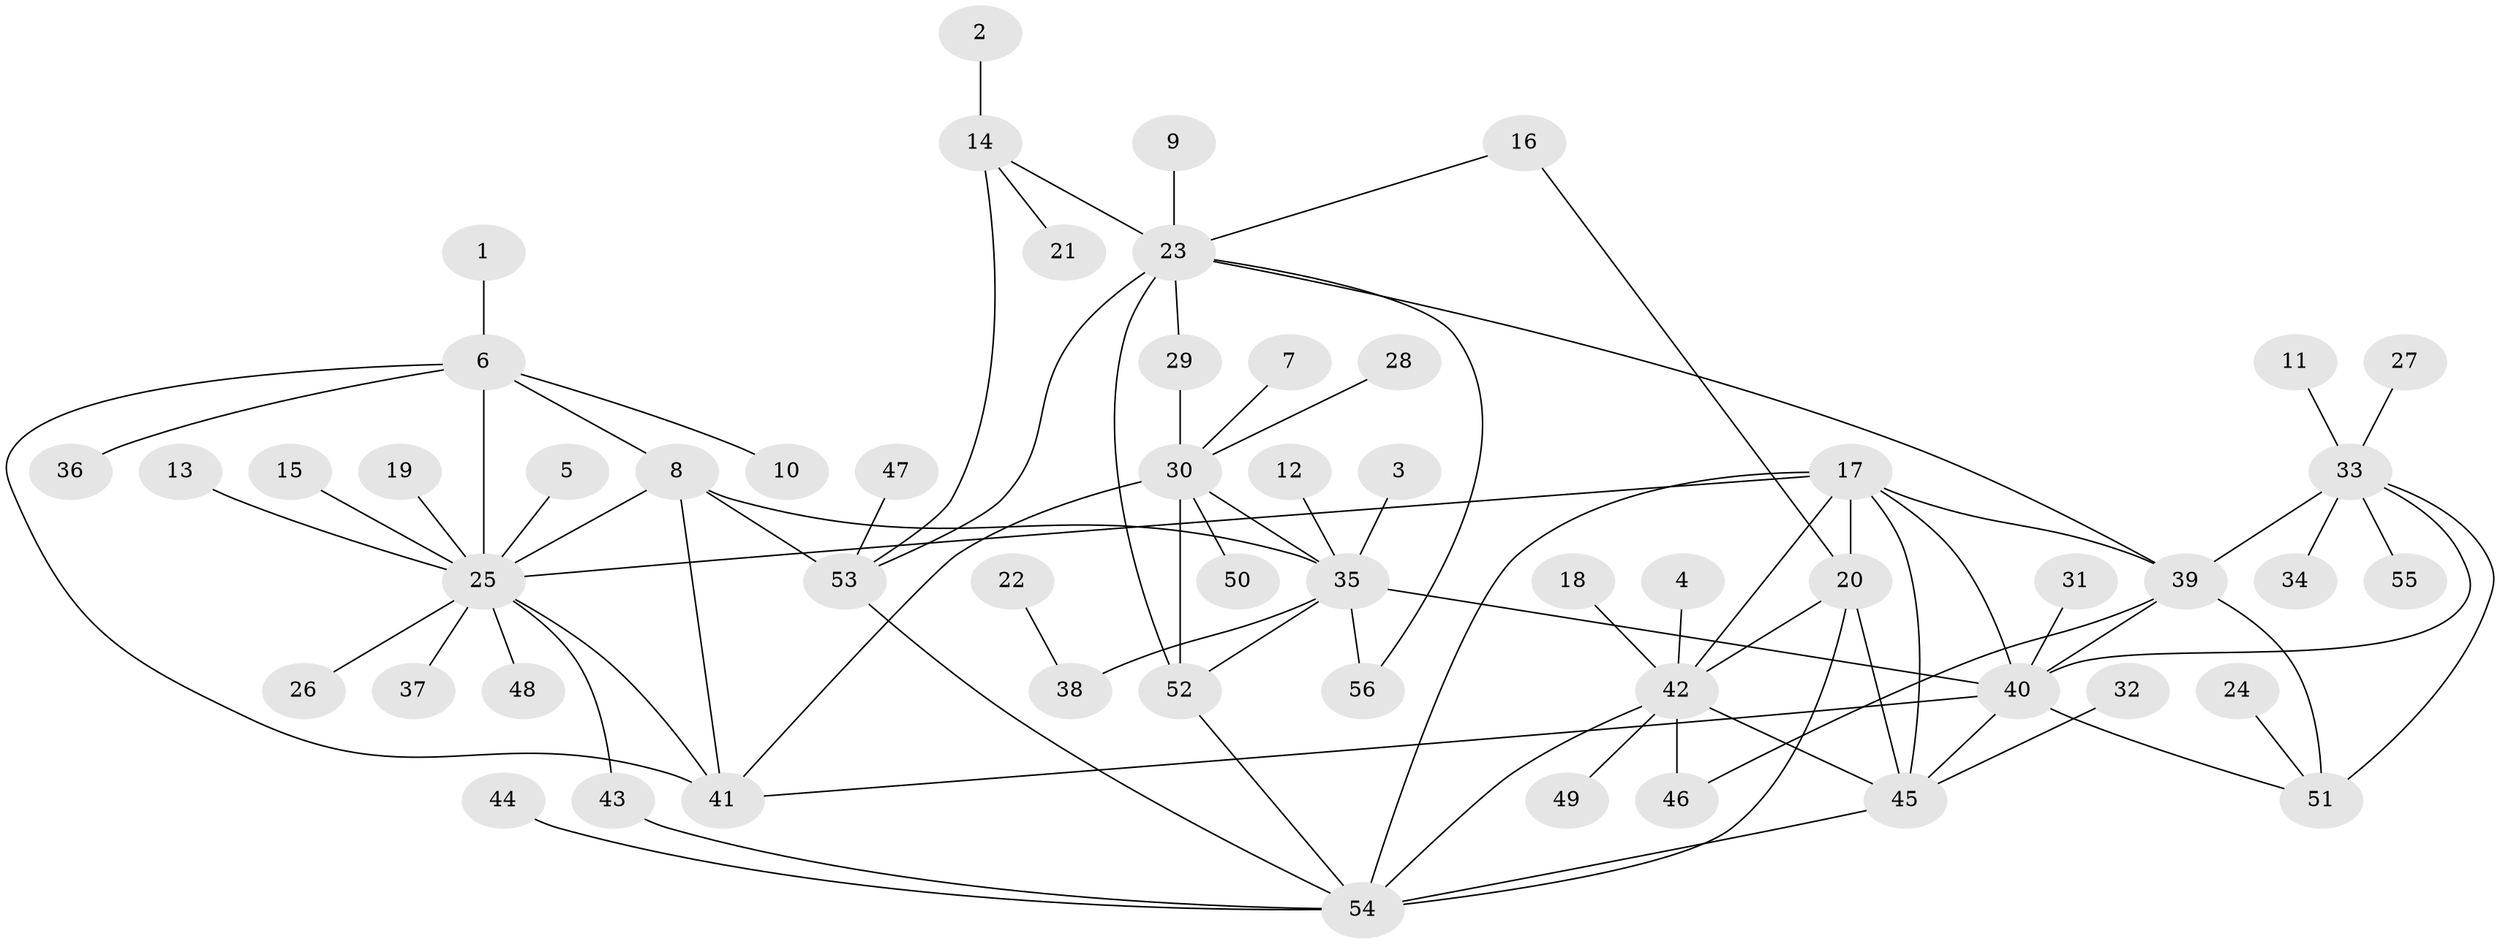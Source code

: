 // original degree distribution, {10: 0.026785714285714284, 7: 0.044642857142857144, 11: 0.017857142857142856, 5: 0.017857142857142856, 6: 0.05357142857142857, 15: 0.008928571428571428, 8: 0.026785714285714284, 12: 0.017857142857142856, 4: 0.017857142857142856, 1: 0.5982142857142857, 2: 0.16071428571428573, 3: 0.008928571428571428}
// Generated by graph-tools (version 1.1) at 2025/37/03/04/25 23:37:39]
// undirected, 56 vertices, 83 edges
graph export_dot {
  node [color=gray90,style=filled];
  1;
  2;
  3;
  4;
  5;
  6;
  7;
  8;
  9;
  10;
  11;
  12;
  13;
  14;
  15;
  16;
  17;
  18;
  19;
  20;
  21;
  22;
  23;
  24;
  25;
  26;
  27;
  28;
  29;
  30;
  31;
  32;
  33;
  34;
  35;
  36;
  37;
  38;
  39;
  40;
  41;
  42;
  43;
  44;
  45;
  46;
  47;
  48;
  49;
  50;
  51;
  52;
  53;
  54;
  55;
  56;
  1 -- 6 [weight=1.0];
  2 -- 14 [weight=1.0];
  3 -- 35 [weight=1.0];
  4 -- 42 [weight=1.0];
  5 -- 25 [weight=1.0];
  6 -- 8 [weight=2.0];
  6 -- 10 [weight=1.0];
  6 -- 25 [weight=2.0];
  6 -- 36 [weight=1.0];
  6 -- 41 [weight=2.0];
  7 -- 30 [weight=1.0];
  8 -- 25 [weight=1.0];
  8 -- 35 [weight=1.0];
  8 -- 41 [weight=1.0];
  8 -- 53 [weight=1.0];
  9 -- 23 [weight=1.0];
  11 -- 33 [weight=1.0];
  12 -- 35 [weight=1.0];
  13 -- 25 [weight=1.0];
  14 -- 21 [weight=1.0];
  14 -- 23 [weight=2.0];
  14 -- 53 [weight=4.0];
  15 -- 25 [weight=1.0];
  16 -- 20 [weight=1.0];
  16 -- 23 [weight=1.0];
  17 -- 20 [weight=1.0];
  17 -- 25 [weight=1.0];
  17 -- 39 [weight=1.0];
  17 -- 40 [weight=1.0];
  17 -- 42 [weight=1.0];
  17 -- 45 [weight=1.0];
  17 -- 54 [weight=1.0];
  18 -- 42 [weight=1.0];
  19 -- 25 [weight=1.0];
  20 -- 42 [weight=1.0];
  20 -- 45 [weight=1.0];
  20 -- 54 [weight=1.0];
  22 -- 38 [weight=1.0];
  23 -- 29 [weight=1.0];
  23 -- 39 [weight=1.0];
  23 -- 52 [weight=1.0];
  23 -- 53 [weight=2.0];
  23 -- 56 [weight=1.0];
  24 -- 51 [weight=1.0];
  25 -- 26 [weight=1.0];
  25 -- 37 [weight=1.0];
  25 -- 41 [weight=1.0];
  25 -- 43 [weight=1.0];
  25 -- 48 [weight=1.0];
  27 -- 33 [weight=1.0];
  28 -- 30 [weight=1.0];
  29 -- 30 [weight=1.0];
  30 -- 35 [weight=3.0];
  30 -- 41 [weight=1.0];
  30 -- 50 [weight=1.0];
  30 -- 52 [weight=3.0];
  31 -- 40 [weight=1.0];
  32 -- 45 [weight=1.0];
  33 -- 34 [weight=1.0];
  33 -- 39 [weight=2.0];
  33 -- 40 [weight=1.0];
  33 -- 51 [weight=1.0];
  33 -- 55 [weight=1.0];
  35 -- 38 [weight=1.0];
  35 -- 40 [weight=1.0];
  35 -- 52 [weight=1.0];
  35 -- 56 [weight=1.0];
  39 -- 40 [weight=2.0];
  39 -- 46 [weight=1.0];
  39 -- 51 [weight=2.0];
  40 -- 41 [weight=1.0];
  40 -- 45 [weight=1.0];
  40 -- 51 [weight=1.0];
  42 -- 45 [weight=1.0];
  42 -- 46 [weight=1.0];
  42 -- 49 [weight=1.0];
  42 -- 54 [weight=1.0];
  43 -- 54 [weight=1.0];
  44 -- 54 [weight=1.0];
  45 -- 54 [weight=1.0];
  47 -- 53 [weight=1.0];
  52 -- 54 [weight=1.0];
  53 -- 54 [weight=1.0];
}
